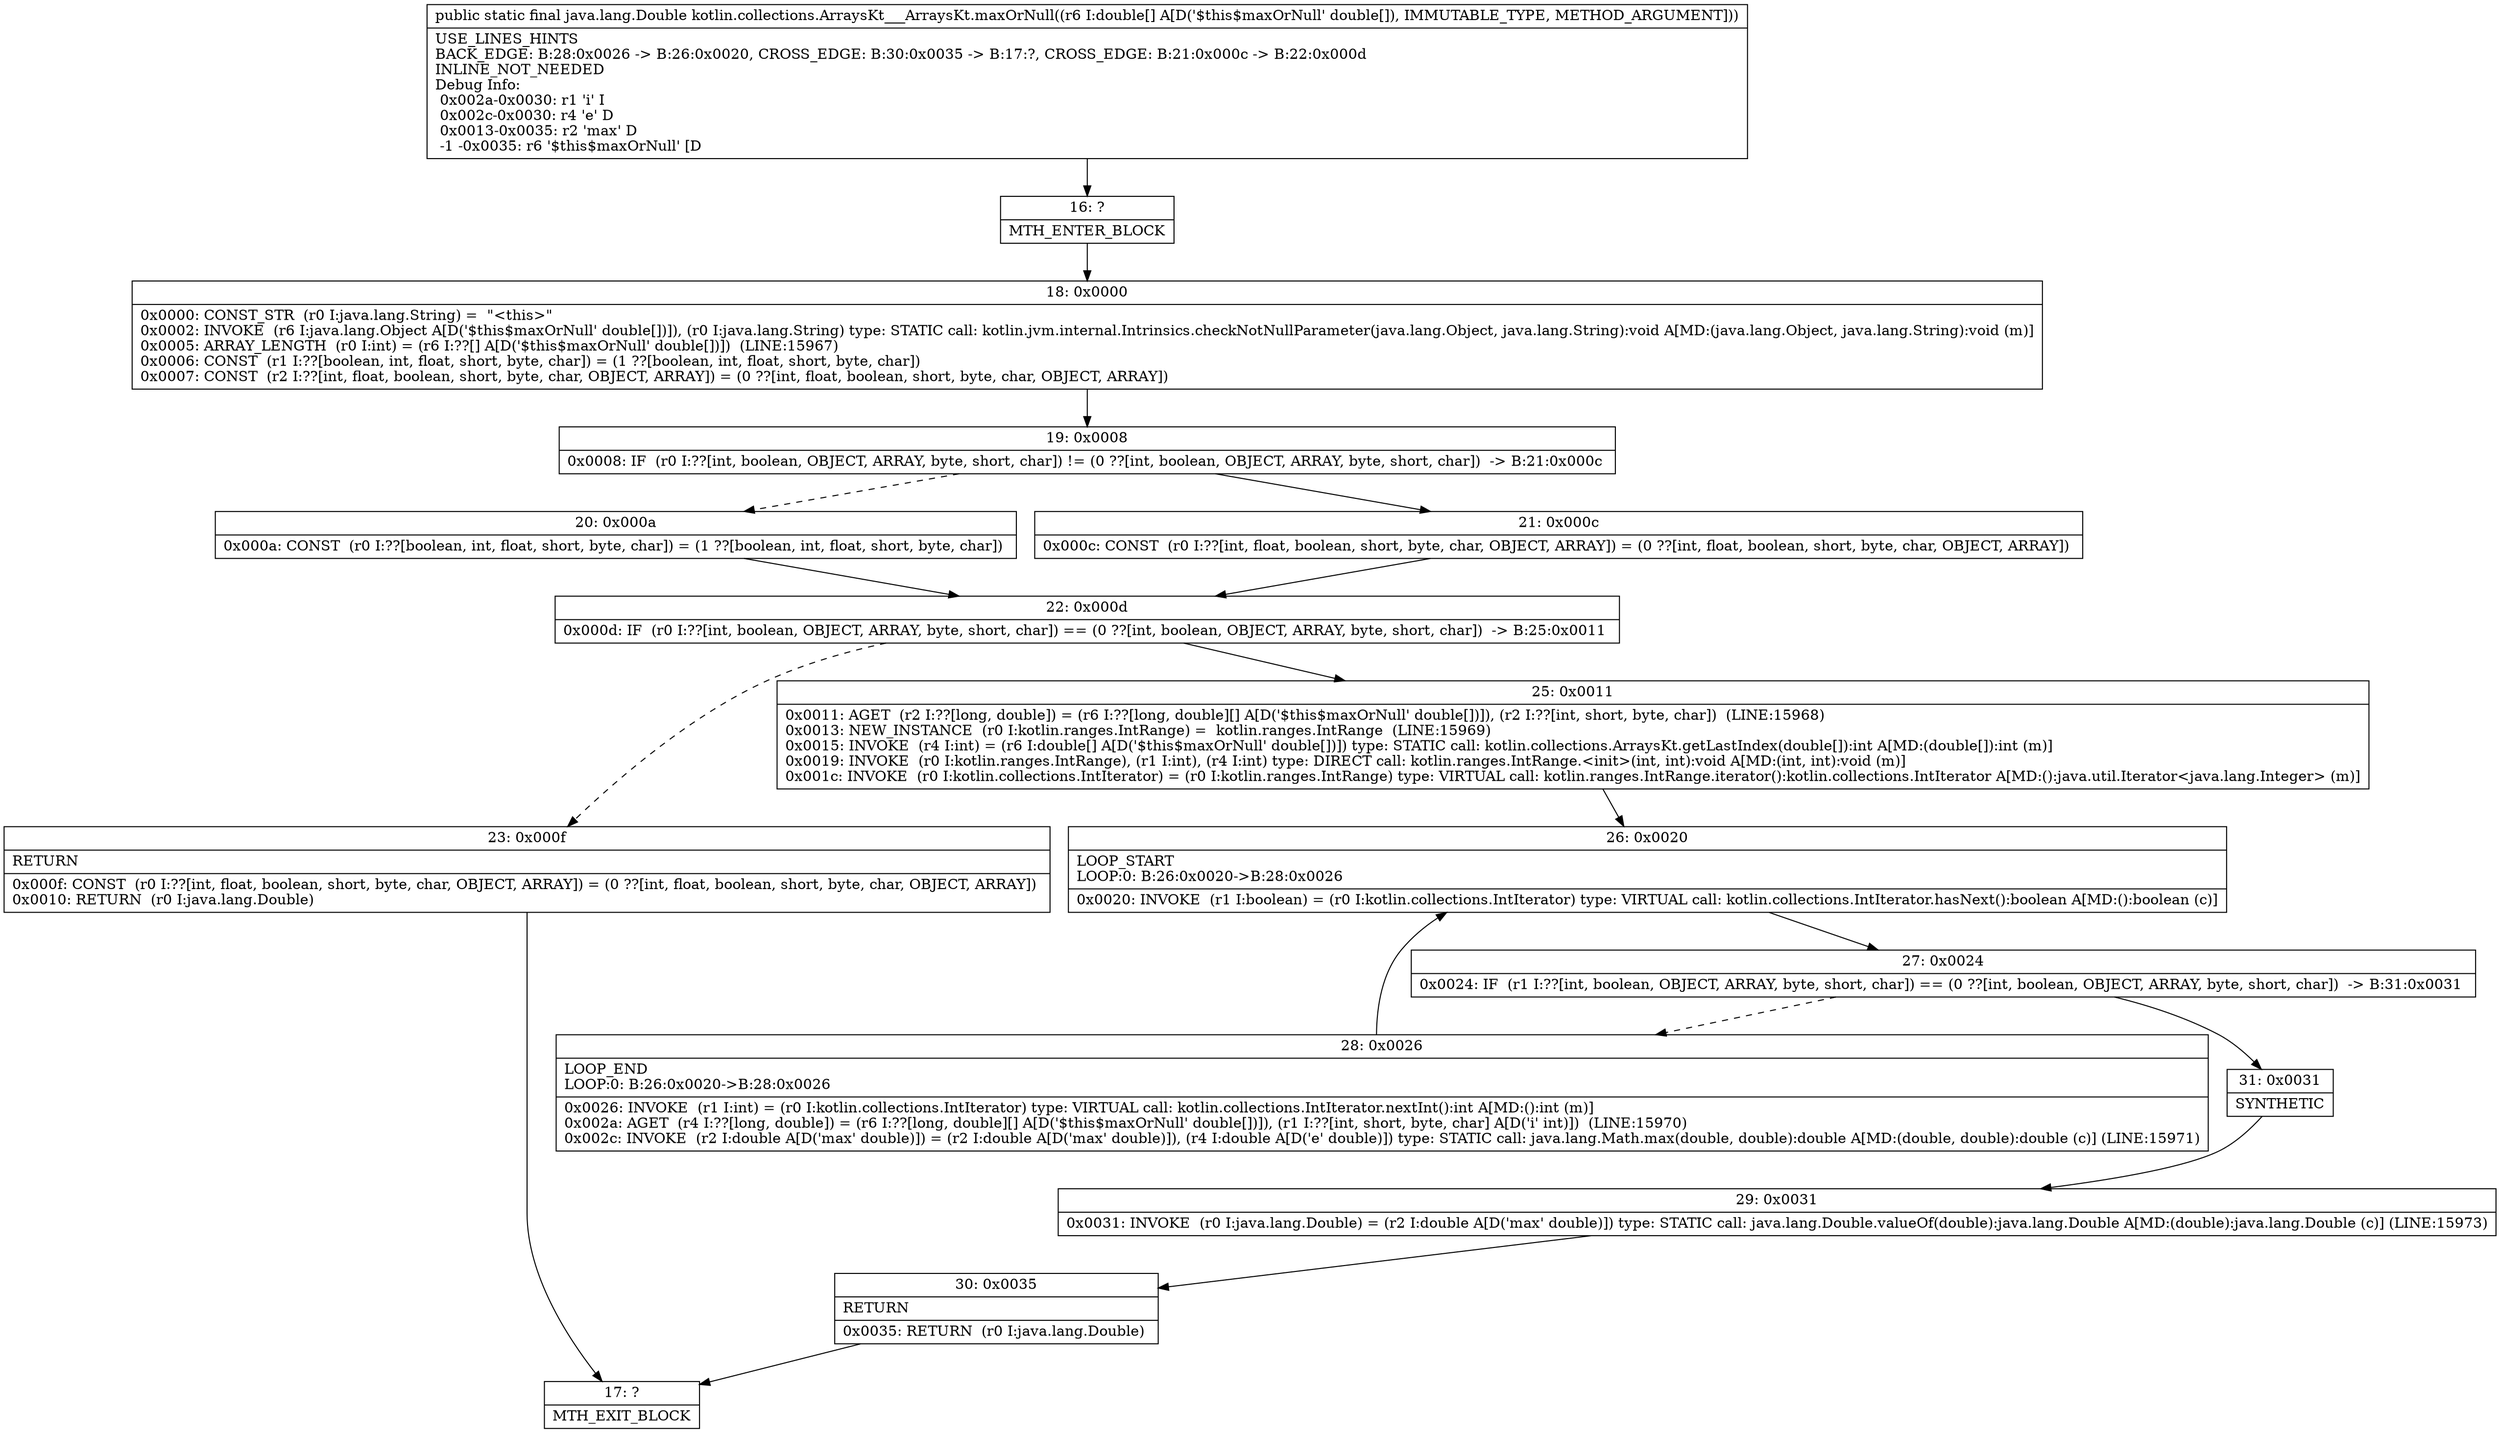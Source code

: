 digraph "CFG forkotlin.collections.ArraysKt___ArraysKt.maxOrNull([D)Ljava\/lang\/Double;" {
Node_16 [shape=record,label="{16\:\ ?|MTH_ENTER_BLOCK\l}"];
Node_18 [shape=record,label="{18\:\ 0x0000|0x0000: CONST_STR  (r0 I:java.lang.String) =  \"\<this\>\" \l0x0002: INVOKE  (r6 I:java.lang.Object A[D('$this$maxOrNull' double[])]), (r0 I:java.lang.String) type: STATIC call: kotlin.jvm.internal.Intrinsics.checkNotNullParameter(java.lang.Object, java.lang.String):void A[MD:(java.lang.Object, java.lang.String):void (m)]\l0x0005: ARRAY_LENGTH  (r0 I:int) = (r6 I:??[] A[D('$this$maxOrNull' double[])])  (LINE:15967)\l0x0006: CONST  (r1 I:??[boolean, int, float, short, byte, char]) = (1 ??[boolean, int, float, short, byte, char]) \l0x0007: CONST  (r2 I:??[int, float, boolean, short, byte, char, OBJECT, ARRAY]) = (0 ??[int, float, boolean, short, byte, char, OBJECT, ARRAY]) \l}"];
Node_19 [shape=record,label="{19\:\ 0x0008|0x0008: IF  (r0 I:??[int, boolean, OBJECT, ARRAY, byte, short, char]) != (0 ??[int, boolean, OBJECT, ARRAY, byte, short, char])  \-\> B:21:0x000c \l}"];
Node_20 [shape=record,label="{20\:\ 0x000a|0x000a: CONST  (r0 I:??[boolean, int, float, short, byte, char]) = (1 ??[boolean, int, float, short, byte, char]) \l}"];
Node_22 [shape=record,label="{22\:\ 0x000d|0x000d: IF  (r0 I:??[int, boolean, OBJECT, ARRAY, byte, short, char]) == (0 ??[int, boolean, OBJECT, ARRAY, byte, short, char])  \-\> B:25:0x0011 \l}"];
Node_23 [shape=record,label="{23\:\ 0x000f|RETURN\l|0x000f: CONST  (r0 I:??[int, float, boolean, short, byte, char, OBJECT, ARRAY]) = (0 ??[int, float, boolean, short, byte, char, OBJECT, ARRAY]) \l0x0010: RETURN  (r0 I:java.lang.Double) \l}"];
Node_17 [shape=record,label="{17\:\ ?|MTH_EXIT_BLOCK\l}"];
Node_25 [shape=record,label="{25\:\ 0x0011|0x0011: AGET  (r2 I:??[long, double]) = (r6 I:??[long, double][] A[D('$this$maxOrNull' double[])]), (r2 I:??[int, short, byte, char])  (LINE:15968)\l0x0013: NEW_INSTANCE  (r0 I:kotlin.ranges.IntRange) =  kotlin.ranges.IntRange  (LINE:15969)\l0x0015: INVOKE  (r4 I:int) = (r6 I:double[] A[D('$this$maxOrNull' double[])]) type: STATIC call: kotlin.collections.ArraysKt.getLastIndex(double[]):int A[MD:(double[]):int (m)]\l0x0019: INVOKE  (r0 I:kotlin.ranges.IntRange), (r1 I:int), (r4 I:int) type: DIRECT call: kotlin.ranges.IntRange.\<init\>(int, int):void A[MD:(int, int):void (m)]\l0x001c: INVOKE  (r0 I:kotlin.collections.IntIterator) = (r0 I:kotlin.ranges.IntRange) type: VIRTUAL call: kotlin.ranges.IntRange.iterator():kotlin.collections.IntIterator A[MD:():java.util.Iterator\<java.lang.Integer\> (m)]\l}"];
Node_26 [shape=record,label="{26\:\ 0x0020|LOOP_START\lLOOP:0: B:26:0x0020\-\>B:28:0x0026\l|0x0020: INVOKE  (r1 I:boolean) = (r0 I:kotlin.collections.IntIterator) type: VIRTUAL call: kotlin.collections.IntIterator.hasNext():boolean A[MD:():boolean (c)]\l}"];
Node_27 [shape=record,label="{27\:\ 0x0024|0x0024: IF  (r1 I:??[int, boolean, OBJECT, ARRAY, byte, short, char]) == (0 ??[int, boolean, OBJECT, ARRAY, byte, short, char])  \-\> B:31:0x0031 \l}"];
Node_28 [shape=record,label="{28\:\ 0x0026|LOOP_END\lLOOP:0: B:26:0x0020\-\>B:28:0x0026\l|0x0026: INVOKE  (r1 I:int) = (r0 I:kotlin.collections.IntIterator) type: VIRTUAL call: kotlin.collections.IntIterator.nextInt():int A[MD:():int (m)]\l0x002a: AGET  (r4 I:??[long, double]) = (r6 I:??[long, double][] A[D('$this$maxOrNull' double[])]), (r1 I:??[int, short, byte, char] A[D('i' int)])  (LINE:15970)\l0x002c: INVOKE  (r2 I:double A[D('max' double)]) = (r2 I:double A[D('max' double)]), (r4 I:double A[D('e' double)]) type: STATIC call: java.lang.Math.max(double, double):double A[MD:(double, double):double (c)] (LINE:15971)\l}"];
Node_31 [shape=record,label="{31\:\ 0x0031|SYNTHETIC\l}"];
Node_29 [shape=record,label="{29\:\ 0x0031|0x0031: INVOKE  (r0 I:java.lang.Double) = (r2 I:double A[D('max' double)]) type: STATIC call: java.lang.Double.valueOf(double):java.lang.Double A[MD:(double):java.lang.Double (c)] (LINE:15973)\l}"];
Node_30 [shape=record,label="{30\:\ 0x0035|RETURN\l|0x0035: RETURN  (r0 I:java.lang.Double) \l}"];
Node_21 [shape=record,label="{21\:\ 0x000c|0x000c: CONST  (r0 I:??[int, float, boolean, short, byte, char, OBJECT, ARRAY]) = (0 ??[int, float, boolean, short, byte, char, OBJECT, ARRAY]) \l}"];
MethodNode[shape=record,label="{public static final java.lang.Double kotlin.collections.ArraysKt___ArraysKt.maxOrNull((r6 I:double[] A[D('$this$maxOrNull' double[]), IMMUTABLE_TYPE, METHOD_ARGUMENT]))  | USE_LINES_HINTS\lBACK_EDGE: B:28:0x0026 \-\> B:26:0x0020, CROSS_EDGE: B:30:0x0035 \-\> B:17:?, CROSS_EDGE: B:21:0x000c \-\> B:22:0x000d\lINLINE_NOT_NEEDED\lDebug Info:\l  0x002a\-0x0030: r1 'i' I\l  0x002c\-0x0030: r4 'e' D\l  0x0013\-0x0035: r2 'max' D\l  \-1 \-0x0035: r6 '$this$maxOrNull' [D\l}"];
MethodNode -> Node_16;Node_16 -> Node_18;
Node_18 -> Node_19;
Node_19 -> Node_20[style=dashed];
Node_19 -> Node_21;
Node_20 -> Node_22;
Node_22 -> Node_23[style=dashed];
Node_22 -> Node_25;
Node_23 -> Node_17;
Node_25 -> Node_26;
Node_26 -> Node_27;
Node_27 -> Node_28[style=dashed];
Node_27 -> Node_31;
Node_28 -> Node_26;
Node_31 -> Node_29;
Node_29 -> Node_30;
Node_30 -> Node_17;
Node_21 -> Node_22;
}

